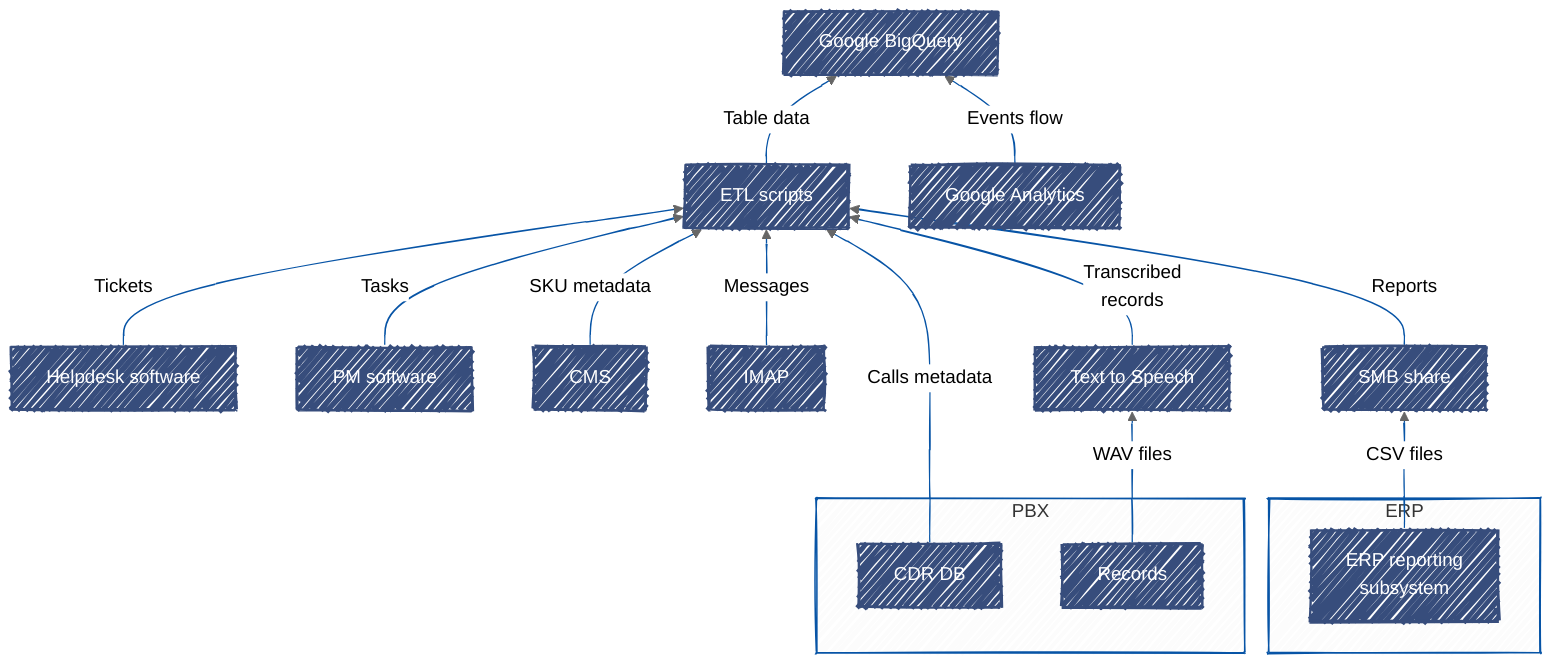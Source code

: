 ---
config:
  look: handDrawn
  theme: neutral
---
flowchart BT
 subgraph s7["PBX"]
        n53["Records"]
        n12["CDR DB"]
  end
 subgraph s8["ERP"]
        n1["ERP reporting<br>subsystem"]
  end
    n1 -- CSV files --> n59["SMB share"]
    n6["Helpdesk software"] -- Tickets --> n11["ETL scripts"]
    n7["PM software"] -- Tasks --> n11
    n8["CMS"] -- SKU metadata --> n11
    n9["IMAP"] -- Messages --> n11
    n12 -- Calls metadata --> n11
    n53 -- WAV files --> n54["Text to Speech"]
    n11 -- Table data --> n57["Google BigQuery"]
    n54 -- Transcribed<br>records --> n11
    n58["Google Analytics"] -- Events flow --> n57
    n59 -- Reports --> n11
     n53:::Blueprint
     n12:::Blueprint
     n1:::Blueprint
     n59:::Blueprint
     n6:::Blueprint
     n11:::Blueprint
     n7:::Blueprint
     n8:::Blueprint
     n9:::Blueprint
     n54:::Blueprint
     n57:::Blueprint
     n58:::Blueprint
    classDef Blueprint stroke-width:2px, stroke-dasharray:none, stroke:#374D7C, fill:0754a6, color:#ffffff
    style s7 stroke:#0754a6
    style s8 stroke:#0754a6
    linkStyle 0 stroke:#0754a6,fill:none
    linkStyle 1 stroke:#0754a6,fill:none
    linkStyle 2 stroke:#0754a6,fill:none
    linkStyle 3 stroke:#0754a6,fill:none
    linkStyle 4 stroke:#0754a6,fill:none
    linkStyle 5 stroke:#0754a6,fill:none
    linkStyle 6 stroke:#0754a6,fill:none
    linkStyle 7 stroke:#0754a6,fill:none
    linkStyle 8 stroke:#0754a6,fill:none
    linkStyle 9 stroke:#0754a6,fill:none
    linkStyle 10 stroke:#0754a6,fill:none